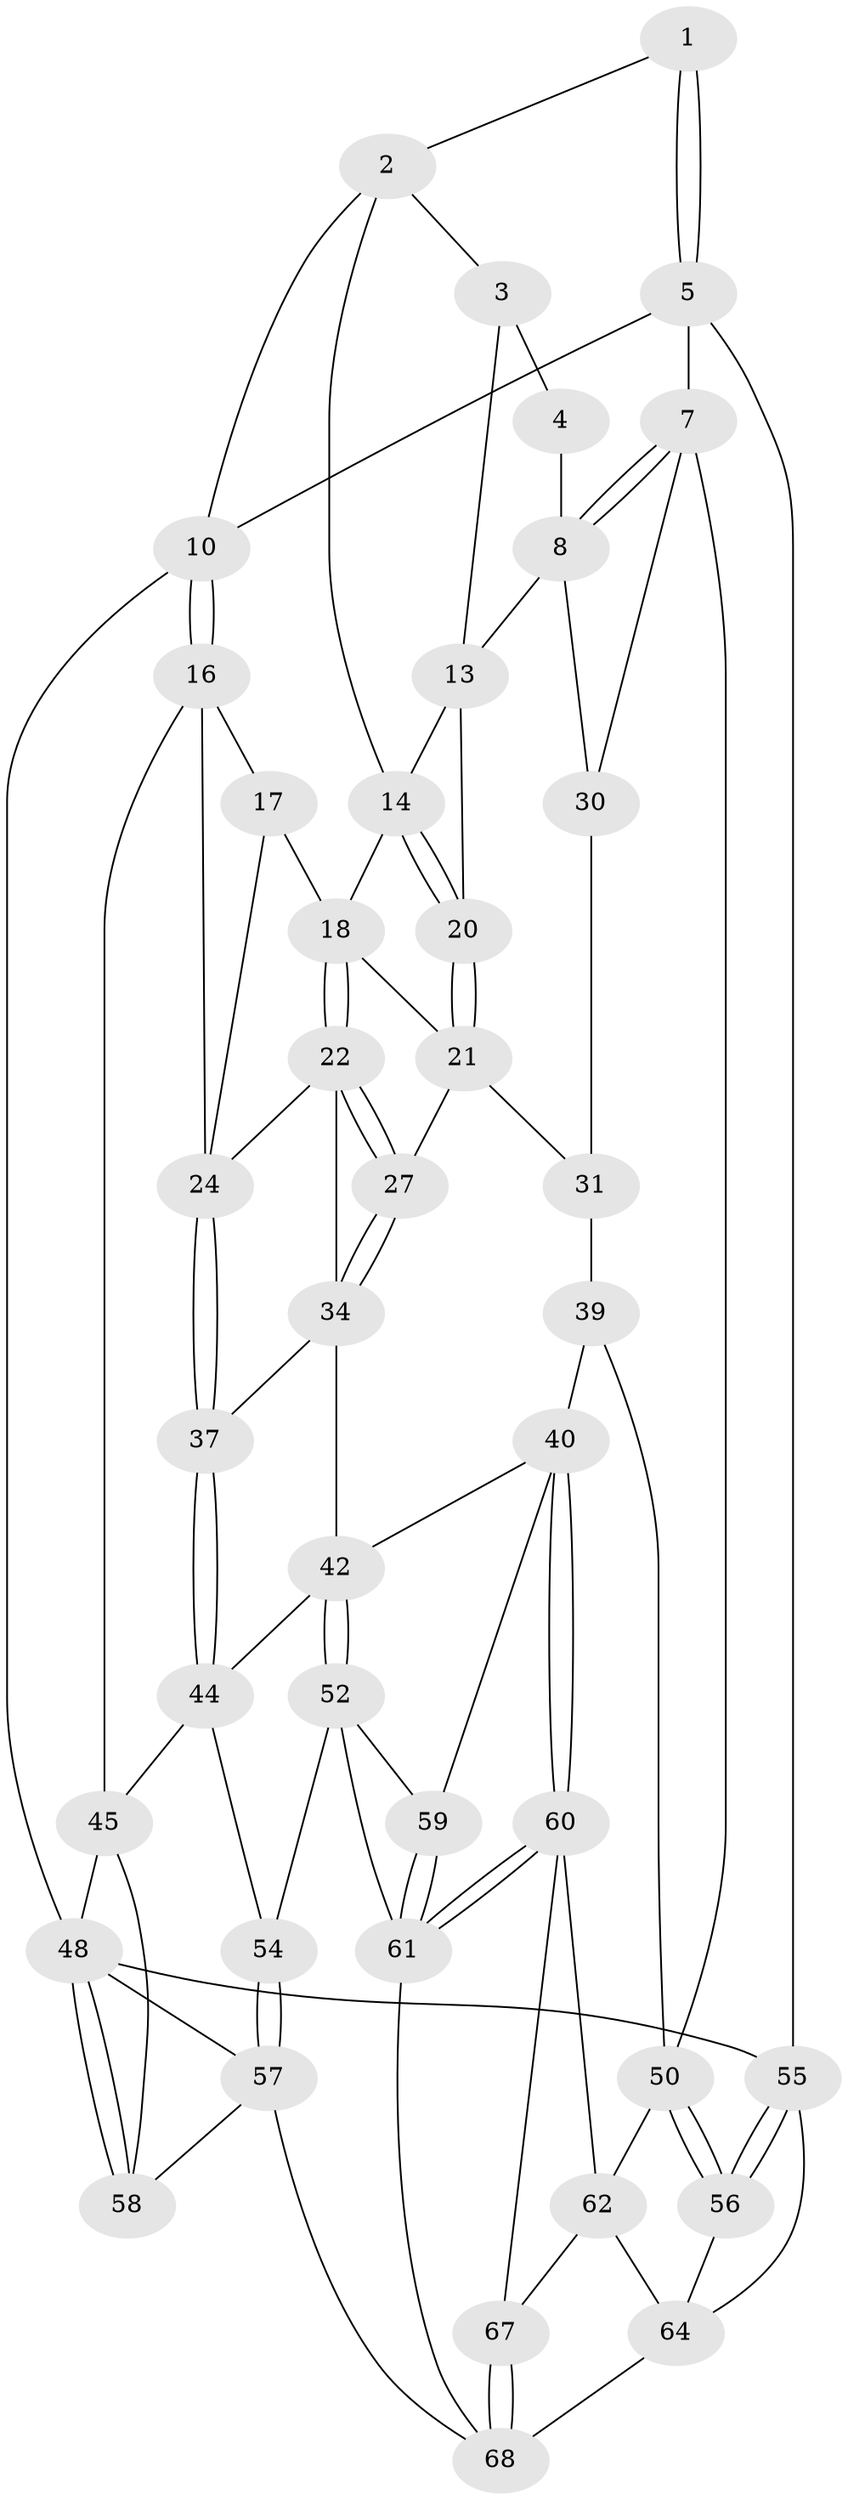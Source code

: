 // original degree distribution, {3: 0.027777777777777776, 4: 0.2777777777777778, 6: 0.25, 5: 0.4444444444444444}
// Generated by graph-tools (version 1.1) at 2025/11/02/27/25 16:11:54]
// undirected, 42 vertices, 95 edges
graph export_dot {
graph [start="1"]
  node [color=gray90,style=filled];
  1 [pos="+1+0"];
  2 [pos="+0.43116844929218623+0",super="+11"];
  3 [pos="+0.638542727683562+0.10362470460208166",super="+12"];
  4 [pos="+0.8871130854477931+0.009501577386318003",super="+9"];
  5 [pos="+1+0",super="+6"];
  7 [pos="+0.9322414217782738+0.44904093860787403",super="+32"];
  8 [pos="+0.9038122954694681+0.4152489607555695",super="+29"];
  10 [pos="+0+0"];
  13 [pos="+0.5939124497183241+0.24281327596044075",super="+28"];
  14 [pos="+0.4229773070264596+0.15155614448605043",super="+15"];
  16 [pos="+0+0.19686957163026392",super="+38"];
  17 [pos="+0.16971798509484046+0.16435177306392437"];
  18 [pos="+0.2636145225455226+0.1471193848225008",super="+19"];
  20 [pos="+0.47227757328789277+0.3564168310401947"];
  21 [pos="+0.42781677874294977+0.4213081526350067",super="+26"];
  22 [pos="+0.23828104510019185+0.2672850844666035",super="+23"];
  24 [pos="+0+0.3695450488529581",super="+25"];
  27 [pos="+0.3790916930688051+0.4549822421840588"];
  30 [pos="+0.5976950645891792+0.43716183435077893",super="+33"];
  31 [pos="+0.5358438591743097+0.4721728813189708",super="+36"];
  34 [pos="+0.3375895239817828+0.533597943578934",super="+35"];
  37 [pos="+0.10065480335773487+0.5986875258623394"];
  39 [pos="+0.6118129487648059+0.6356487136314362"];
  40 [pos="+0.5911083215028922+0.6535009632327912",super="+41"];
  42 [pos="+0.4213371854987645+0.6040440510961758",super="+43"];
  44 [pos="+0.08924933908074084+0.6356822836209021",super="+47"];
  45 [pos="+0.03847777631018871+0.6570029451533843",super="+46"];
  48 [pos="+0+1",super="+49"];
  50 [pos="+0.7849208783770635+0.7444502731545566",super="+51"];
  52 [pos="+0.40935589035582215+0.7867392024200953",super="+53"];
  54 [pos="+0.25505885193057115+0.778775094924998"];
  55 [pos="+1+0.7900603856775893",super="+72"];
  56 [pos="+0.8810501506485401+0.8642082592742613"];
  57 [pos="+0.23119942899570403+0.8069692302472506",super="+70"];
  58 [pos="+0.0823778680660733+0.7811617695280014"];
  59 [pos="+0.4621946475203863+0.7888491365757108"];
  60 [pos="+0.6058137755545081+0.7864064463044409",super="+63"];
  61 [pos="+0.5065303823390817+0.8343523169750495",super="+66"];
  62 [pos="+0.7065766567314924+0.7938386745122097",super="+65"];
  64 [pos="+0.8550905713078831+0.903725395246082",super="+71"];
  67 [pos="+0.6646816632736077+0.9419668940531523"];
  68 [pos="+0.5264095971385536+1",super="+69"];
  1 -- 2;
  1 -- 5;
  1 -- 5;
  2 -- 3;
  2 -- 10;
  2 -- 14;
  3 -- 4 [weight=2];
  3 -- 13;
  4 -- 8;
  5 -- 10;
  5 -- 7;
  5 -- 55 [weight=2];
  7 -- 8;
  7 -- 8;
  7 -- 50;
  7 -- 30;
  8 -- 13;
  8 -- 30;
  10 -- 16;
  10 -- 16;
  10 -- 48;
  13 -- 14;
  13 -- 20;
  14 -- 20;
  14 -- 20;
  14 -- 18;
  16 -- 17;
  16 -- 24;
  16 -- 45;
  17 -- 18;
  17 -- 24;
  18 -- 22;
  18 -- 22;
  18 -- 21;
  20 -- 21;
  20 -- 21;
  21 -- 27;
  21 -- 31;
  22 -- 27;
  22 -- 27;
  22 -- 24;
  22 -- 34;
  24 -- 37;
  24 -- 37;
  27 -- 34;
  27 -- 34;
  30 -- 31 [weight=2];
  31 -- 39;
  34 -- 37;
  34 -- 42;
  37 -- 44;
  37 -- 44;
  39 -- 40;
  39 -- 50;
  40 -- 60;
  40 -- 60;
  40 -- 42;
  40 -- 59;
  42 -- 52;
  42 -- 52;
  42 -- 44;
  44 -- 45;
  44 -- 54;
  45 -- 58;
  45 -- 48;
  48 -- 58;
  48 -- 58;
  48 -- 57;
  48 -- 55;
  50 -- 56;
  50 -- 56;
  50 -- 62;
  52 -- 59;
  52 -- 54;
  52 -- 61;
  54 -- 57;
  54 -- 57;
  55 -- 56;
  55 -- 56;
  55 -- 64;
  56 -- 64;
  57 -- 58;
  57 -- 68;
  59 -- 61;
  59 -- 61;
  60 -- 61;
  60 -- 61;
  60 -- 67;
  60 -- 62;
  61 -- 68;
  62 -- 64;
  62 -- 67;
  64 -- 68;
  67 -- 68;
  67 -- 68;
}
